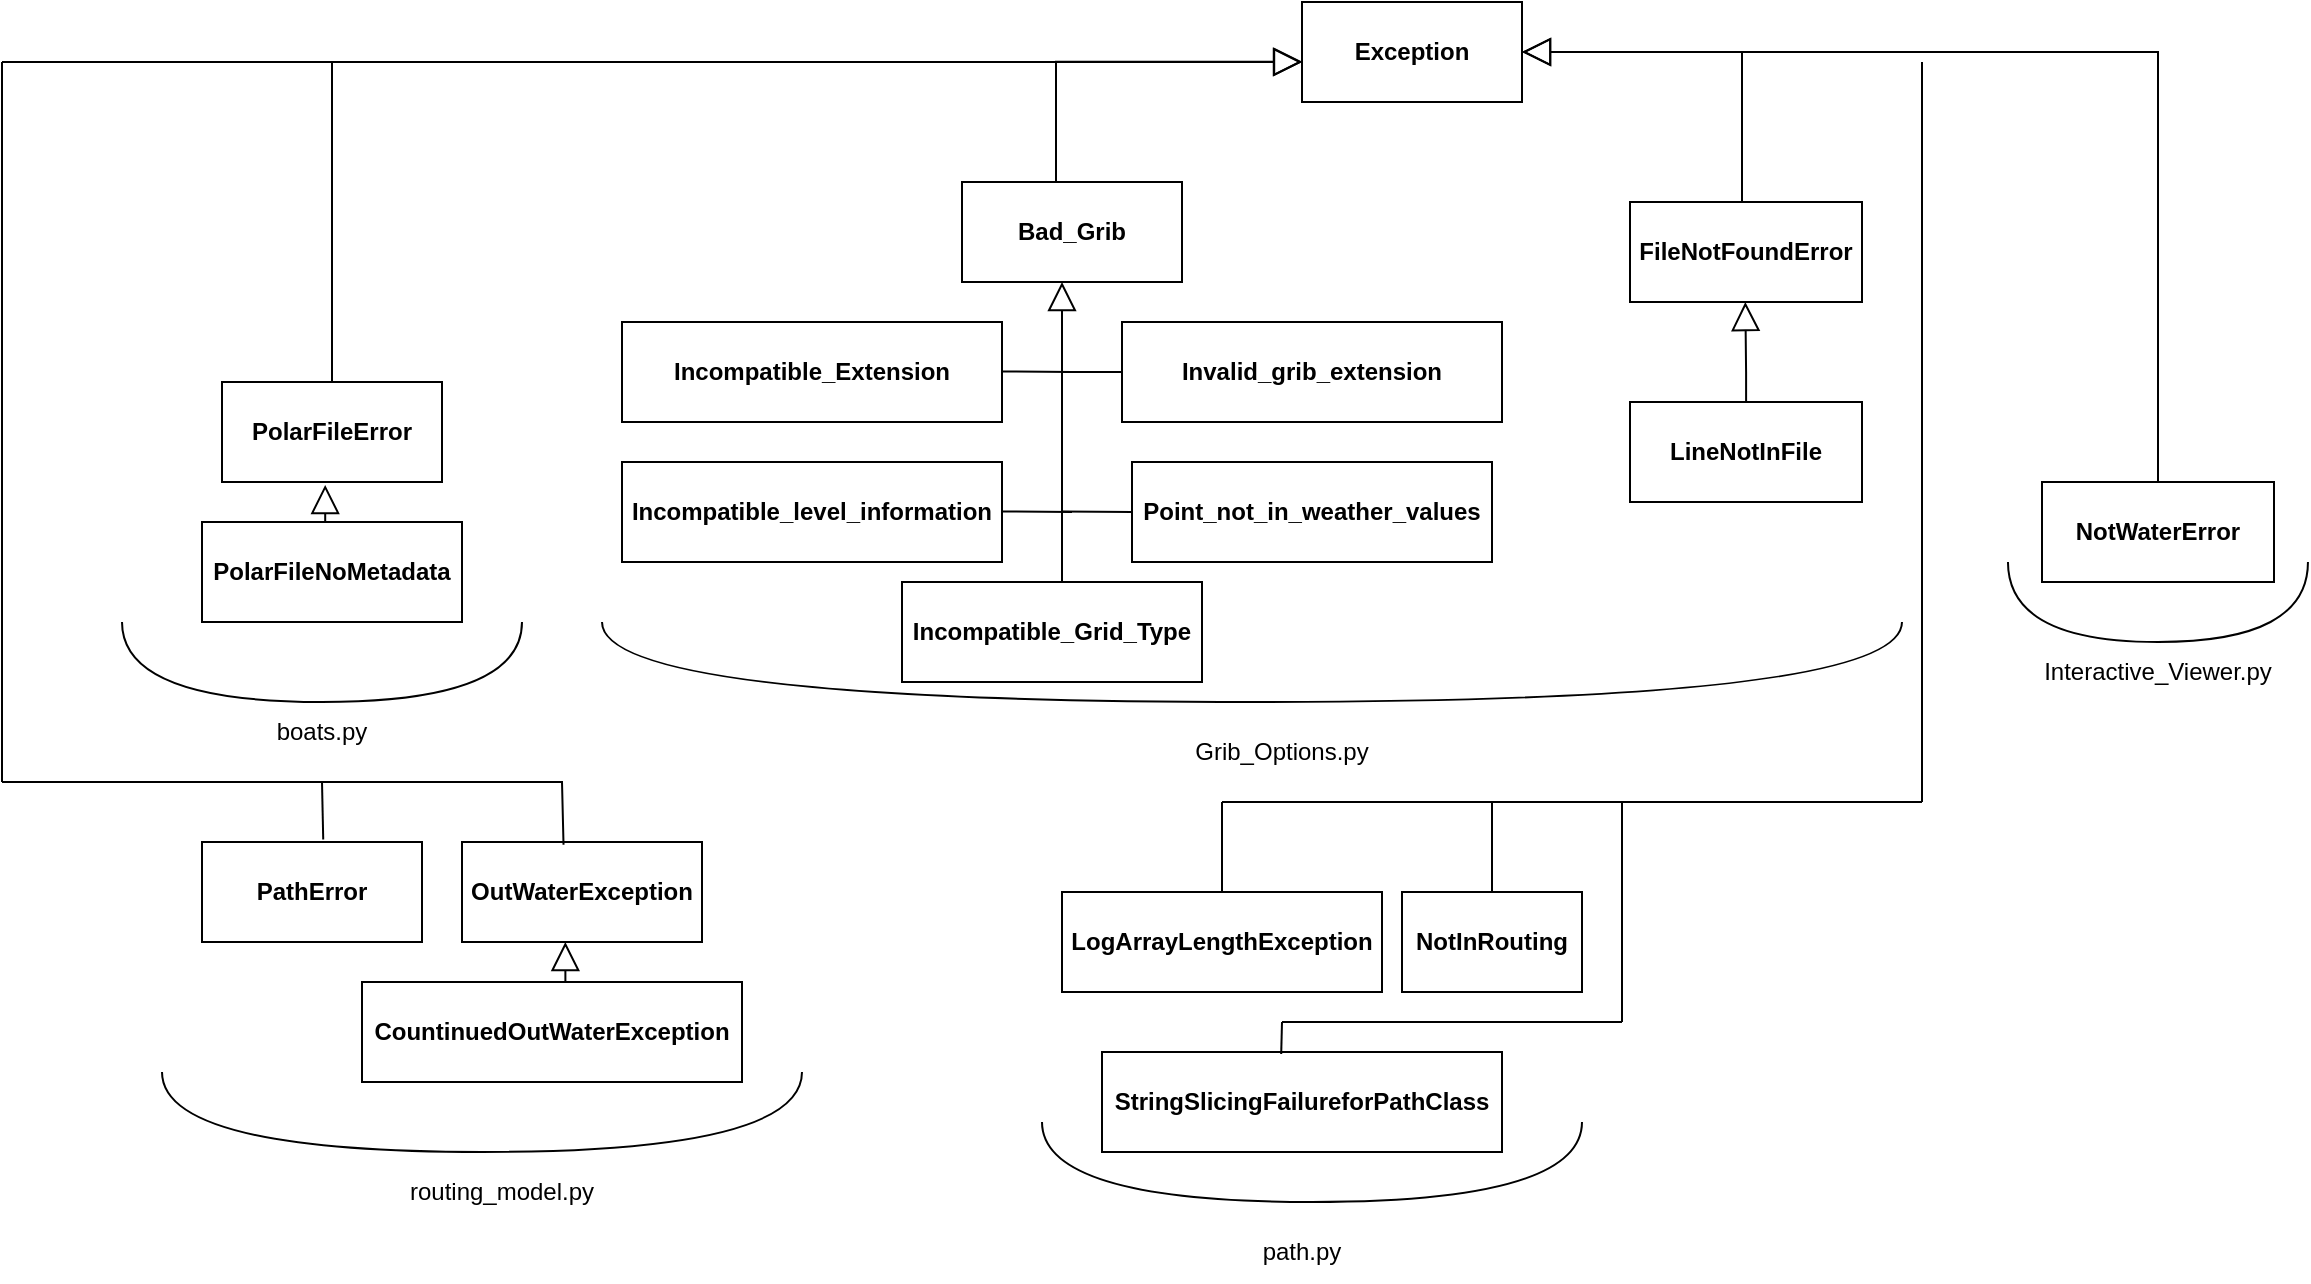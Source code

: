 <mxfile version="26.1.0">
  <diagram name="Page-1" id="_WHRkijlUbymSK9iW8bf">
    <mxGraphModel dx="2977" dy="870" grid="1" gridSize="10" guides="1" tooltips="1" connect="1" arrows="1" fold="1" page="1" pageScale="1" pageWidth="827" pageHeight="1169" math="0" shadow="0">
      <root>
        <mxCell id="0" />
        <mxCell id="1" parent="0" />
        <mxCell id="JvzSQyUE-LZRWF-UtXVo-18" value="&lt;b&gt;Exception&lt;/b&gt;" style="html=1;whiteSpace=wrap;" vertex="1" parent="1">
          <mxGeometry x="250" y="50" width="110" height="50" as="geometry" />
        </mxCell>
        <mxCell id="JvzSQyUE-LZRWF-UtXVo-19" value="&lt;b&gt;PolarFileError&lt;/b&gt;" style="html=1;whiteSpace=wrap;" vertex="1" parent="1">
          <mxGeometry x="-290" y="240" width="110" height="50" as="geometry" />
        </mxCell>
        <mxCell id="JvzSQyUE-LZRWF-UtXVo-20" value="&lt;b&gt;PolarFileNoMetadata&lt;/b&gt;" style="html=1;whiteSpace=wrap;" vertex="1" parent="1">
          <mxGeometry x="-300" y="310" width="130" height="50" as="geometry" />
        </mxCell>
        <mxCell id="JvzSQyUE-LZRWF-UtXVo-21" value="&lt;b&gt;Bad_Grib&lt;/b&gt;" style="html=1;whiteSpace=wrap;" vertex="1" parent="1">
          <mxGeometry x="80" y="140" width="110" height="50" as="geometry" />
        </mxCell>
        <mxCell id="JvzSQyUE-LZRWF-UtXVo-22" value="" style="endArrow=none;html=1;rounded=0;edgeStyle=orthogonalEdgeStyle;curved=1;" edge="1" parent="1">
          <mxGeometry width="50" height="50" relative="1" as="geometry">
            <mxPoint x="-340" y="360" as="sourcePoint" />
            <mxPoint x="-140" y="360" as="targetPoint" />
            <Array as="points">
              <mxPoint x="-340" y="400" />
              <mxPoint x="-140" y="400" />
            </Array>
          </mxGeometry>
        </mxCell>
        <mxCell id="JvzSQyUE-LZRWF-UtXVo-23" value="boats.py" style="text;html=1;align=center;verticalAlign=middle;whiteSpace=wrap;rounded=0;" vertex="1" parent="1">
          <mxGeometry x="-270" y="400" width="60" height="30" as="geometry" />
        </mxCell>
        <mxCell id="JvzSQyUE-LZRWF-UtXVo-24" value="&lt;b&gt;Incompatible_Extension&lt;/b&gt;" style="html=1;whiteSpace=wrap;" vertex="1" parent="1">
          <mxGeometry x="-90" y="210" width="190" height="50" as="geometry" />
        </mxCell>
        <mxCell id="JvzSQyUE-LZRWF-UtXVo-25" value="&lt;b&gt;Incompati&lt;/b&gt;&lt;span style=&quot;color: rgba(0, 0, 0, 0); font-family: monospace; font-size: 0px; text-align: start; text-wrap-mode: nowrap;&quot;&gt;%3CmxGraphModel%3E%3Croot%3E%3CmxCell%20id%3D%220%22%2F%3E%3CmxCell%20id%3D%221%22%20parent%3D%220%22%2F%3E%3CmxCell%20id%3D%222%22%20value%3D%22%26lt%3Bb%26gt%3BIncompatible_Extension%26lt%3B%2Fb%26gt%3B%22%20style%3D%22html%3D1%3BwhiteSpace%3Dwrap%3B%22%20vertex%3D%221%22%20parent%3D%221%22%3E%3CmxGeometry%20x%3D%22-40%22%20y%3D%22310%22%20width%3D%22150%22%20height%3D%2250%22%20as%3D%22geometry%22%2F%3E%3C%2FmxCell%3E%3C%2Froot%3E%3C%2FmxGraphModel%3E&lt;/span&gt;&lt;b&gt;ble_Grid_Type&lt;/b&gt;" style="html=1;whiteSpace=wrap;" vertex="1" parent="1">
          <mxGeometry x="50" y="340" width="150" height="50" as="geometry" />
        </mxCell>
        <mxCell id="JvzSQyUE-LZRWF-UtXVo-26" value="&lt;b&gt;Incompati&lt;/b&gt;&lt;span style=&quot;color: rgba(0, 0, 0, 0); font-family: monospace; font-size: 0px; text-align: start; text-wrap-mode: nowrap;&quot;&gt;%3CmxGraphModel%3E%3Croot%3E%3CmxCell%20id%3D%220%22%2F%3E%3CmxCell%20id%3D%221%22%20parent%3D%220%22%2F%3E%3CmxCell%20id%3D%222%22%20value%3D%22%26lt%3Bb%26gt%3BIncompatible_Extension%26lt%3B%2Fb%26gt%3B%22%20style%3D%22html%3D1%3BwhiteSpace%3Dwrap%3B%22%20vertex%3D%221%22%20parent%3D%221%22%3E%3CmxGeometry%20x%3D%22-40%22%20y%3D%22310%22%20width%3D%22150%22%20height%3D%2250%22%20as%3D%22geometry%22%2F%3E%3C%2FmxCell%3E%3C%2Froot%3E%3C%2FmxGraphModel%3E&lt;/span&gt;&lt;b&gt;ble_level_information&lt;/b&gt;" style="html=1;whiteSpace=wrap;" vertex="1" parent="1">
          <mxGeometry x="-90" y="280" width="190" height="50" as="geometry" />
        </mxCell>
        <mxCell id="JvzSQyUE-LZRWF-UtXVo-27" value="&lt;b&gt;Point_not_in_weather_values&lt;/b&gt;" style="html=1;whiteSpace=wrap;" vertex="1" parent="1">
          <mxGeometry x="165" y="280" width="180" height="50" as="geometry" />
        </mxCell>
        <mxCell id="JvzSQyUE-LZRWF-UtXVo-29" value="&lt;b&gt;Invalid_grib_extension&lt;/b&gt;" style="html=1;whiteSpace=wrap;" vertex="1" parent="1">
          <mxGeometry x="160" y="210" width="190" height="50" as="geometry" />
        </mxCell>
        <mxCell id="JvzSQyUE-LZRWF-UtXVo-30" value="&lt;b&gt;FileNotFoundError&lt;/b&gt;" style="html=1;whiteSpace=wrap;" vertex="1" parent="1">
          <mxGeometry x="414" y="150" width="116" height="50" as="geometry" />
        </mxCell>
        <mxCell id="JvzSQyUE-LZRWF-UtXVo-31" value="&lt;b&gt;LineNotInFile&lt;/b&gt;" style="html=1;whiteSpace=wrap;" vertex="1" parent="1">
          <mxGeometry x="414" y="250" width="116" height="50" as="geometry" />
        </mxCell>
        <mxCell id="JvzSQyUE-LZRWF-UtXVo-32" value="" style="endArrow=none;html=1;rounded=0;edgeStyle=orthogonalEdgeStyle;curved=1;" edge="1" parent="1">
          <mxGeometry width="50" height="50" relative="1" as="geometry">
            <mxPoint x="-100" y="360" as="sourcePoint" />
            <mxPoint x="550" y="360" as="targetPoint" />
            <Array as="points">
              <mxPoint x="-100" y="400" />
              <mxPoint x="550" y="400" />
            </Array>
          </mxGeometry>
        </mxCell>
        <mxCell id="JvzSQyUE-LZRWF-UtXVo-33" value="Grib_Options.py" style="text;html=1;align=center;verticalAlign=middle;whiteSpace=wrap;rounded=0;" vertex="1" parent="1">
          <mxGeometry x="210" y="410" width="60" height="30" as="geometry" />
        </mxCell>
        <mxCell id="JvzSQyUE-LZRWF-UtXVo-34" value="&lt;b&gt;NotWaterError&lt;/b&gt;" style="html=1;whiteSpace=wrap;" vertex="1" parent="1">
          <mxGeometry x="620" y="290" width="116" height="50" as="geometry" />
        </mxCell>
        <mxCell id="JvzSQyUE-LZRWF-UtXVo-35" value="&lt;b&gt;LogArrayLengthException&lt;/b&gt;" style="html=1;whiteSpace=wrap;" vertex="1" parent="1">
          <mxGeometry x="130" y="495" width="160" height="50" as="geometry" />
        </mxCell>
        <mxCell id="JvzSQyUE-LZRWF-UtXVo-36" value="&lt;b&gt;NotInRouting&lt;/b&gt;" style="html=1;whiteSpace=wrap;" vertex="1" parent="1">
          <mxGeometry x="300" y="495" width="90" height="50" as="geometry" />
        </mxCell>
        <mxCell id="JvzSQyUE-LZRWF-UtXVo-37" value="&lt;b&gt;StringSlicingFailureforPathClass&lt;/b&gt;" style="html=1;whiteSpace=wrap;" vertex="1" parent="1">
          <mxGeometry x="150" y="575" width="200" height="50" as="geometry" />
        </mxCell>
        <mxCell id="JvzSQyUE-LZRWF-UtXVo-38" value="" style="endArrow=none;html=1;rounded=0;edgeStyle=orthogonalEdgeStyle;curved=1;" edge="1" parent="1">
          <mxGeometry width="50" height="50" relative="1" as="geometry">
            <mxPoint x="602.98" y="330" as="sourcePoint" />
            <mxPoint x="752.98" y="330" as="targetPoint" />
            <Array as="points">
              <mxPoint x="602.98" y="330" />
              <mxPoint x="602.98" y="370" />
              <mxPoint x="752.98" y="370" />
            </Array>
          </mxGeometry>
        </mxCell>
        <mxCell id="JvzSQyUE-LZRWF-UtXVo-39" value="Interactive_Viewer.py" style="text;html=1;align=center;verticalAlign=middle;whiteSpace=wrap;rounded=0;" vertex="1" parent="1">
          <mxGeometry x="648" y="370" width="60" height="30" as="geometry" />
        </mxCell>
        <mxCell id="JvzSQyUE-LZRWF-UtXVo-40" value="" style="endArrow=none;html=1;rounded=0;edgeStyle=orthogonalEdgeStyle;curved=1;" edge="1" parent="1">
          <mxGeometry width="50" height="50" relative="1" as="geometry">
            <mxPoint x="120" y="610" as="sourcePoint" />
            <mxPoint x="390" y="610" as="targetPoint" />
            <Array as="points">
              <mxPoint x="120" y="650" />
              <mxPoint x="390" y="650" />
              <mxPoint x="390" y="610" />
            </Array>
          </mxGeometry>
        </mxCell>
        <mxCell id="JvzSQyUE-LZRWF-UtXVo-41" value="path.py" style="text;html=1;align=center;verticalAlign=middle;whiteSpace=wrap;rounded=0;" vertex="1" parent="1">
          <mxGeometry x="220" y="660" width="60" height="30" as="geometry" />
        </mxCell>
        <mxCell id="JvzSQyUE-LZRWF-UtXVo-42" value="&lt;b&gt;PathError&lt;/b&gt;" style="html=1;whiteSpace=wrap;" vertex="1" parent="1">
          <mxGeometry x="-300" y="470" width="110" height="50" as="geometry" />
        </mxCell>
        <mxCell id="JvzSQyUE-LZRWF-UtXVo-43" value="&lt;b&gt;OutWaterException&lt;/b&gt;" style="html=1;whiteSpace=wrap;" vertex="1" parent="1">
          <mxGeometry x="-170" y="470" width="120" height="50" as="geometry" />
        </mxCell>
        <mxCell id="JvzSQyUE-LZRWF-UtXVo-44" value="&lt;b&gt;CountinuedOutWaterException&lt;/b&gt;" style="html=1;whiteSpace=wrap;" vertex="1" parent="1">
          <mxGeometry x="-220" y="540" width="190" height="50" as="geometry" />
        </mxCell>
        <mxCell id="JvzSQyUE-LZRWF-UtXVo-46" value="" style="endArrow=none;html=1;rounded=0;edgeStyle=orthogonalEdgeStyle;curved=1;" edge="1" parent="1">
          <mxGeometry width="50" height="50" relative="1" as="geometry">
            <mxPoint x="-320" y="585" as="sourcePoint" />
            <mxPoint y="585" as="targetPoint" />
            <Array as="points">
              <mxPoint x="-320" y="625" />
              <mxPoint y="625" />
            </Array>
          </mxGeometry>
        </mxCell>
        <mxCell id="JvzSQyUE-LZRWF-UtXVo-47" value="routing_model.py" style="text;html=1;align=center;verticalAlign=middle;whiteSpace=wrap;rounded=0;" vertex="1" parent="1">
          <mxGeometry x="-180" y="630" width="60" height="30" as="geometry" />
        </mxCell>
        <mxCell id="JvzSQyUE-LZRWF-UtXVo-50" value="" style="endArrow=block;dashed=0;endFill=0;endSize=12;html=1;rounded=0;exitX=0.5;exitY=0;exitDx=0;exitDy=0;edgeStyle=orthogonalEdgeStyle;" edge="1" parent="1" source="JvzSQyUE-LZRWF-UtXVo-25">
          <mxGeometry width="160" relative="1" as="geometry">
            <mxPoint x="210" y="210" as="sourcePoint" />
            <mxPoint x="130" y="190" as="targetPoint" />
            <Array as="points">
              <mxPoint x="130" y="340" />
            </Array>
          </mxGeometry>
        </mxCell>
        <mxCell id="JvzSQyUE-LZRWF-UtXVo-52" value="" style="endArrow=none;html=1;rounded=0;" edge="1" parent="1" target="JvzSQyUE-LZRWF-UtXVo-29">
          <mxGeometry width="50" height="50" relative="1" as="geometry">
            <mxPoint x="130" y="235" as="sourcePoint" />
            <mxPoint x="300" y="320" as="targetPoint" />
          </mxGeometry>
        </mxCell>
        <mxCell id="JvzSQyUE-LZRWF-UtXVo-53" value="" style="endArrow=none;html=1;rounded=0;entryX=0;entryY=0.5;entryDx=0;entryDy=0;" edge="1" parent="1" target="JvzSQyUE-LZRWF-UtXVo-27">
          <mxGeometry width="50" height="50" relative="1" as="geometry">
            <mxPoint x="130" y="304.73" as="sourcePoint" />
            <mxPoint x="160" y="304.73" as="targetPoint" />
          </mxGeometry>
        </mxCell>
        <mxCell id="JvzSQyUE-LZRWF-UtXVo-54" value="" style="endArrow=none;html=1;rounded=0;entryX=0;entryY=0.5;entryDx=0;entryDy=0;" edge="1" parent="1">
          <mxGeometry width="50" height="50" relative="1" as="geometry">
            <mxPoint x="100" y="304.73" as="sourcePoint" />
            <mxPoint x="135" y="305" as="targetPoint" />
          </mxGeometry>
        </mxCell>
        <mxCell id="JvzSQyUE-LZRWF-UtXVo-55" value="" style="endArrow=none;html=1;rounded=0;entryX=0;entryY=0.5;entryDx=0;entryDy=0;" edge="1" parent="1">
          <mxGeometry width="50" height="50" relative="1" as="geometry">
            <mxPoint x="100" y="234.73" as="sourcePoint" />
            <mxPoint x="135" y="235" as="targetPoint" />
          </mxGeometry>
        </mxCell>
        <mxCell id="JvzSQyUE-LZRWF-UtXVo-56" value="" style="endArrow=block;dashed=0;endFill=0;endSize=12;html=1;rounded=0;exitX=0.5;exitY=0;exitDx=0;exitDy=0;edgeStyle=orthogonalEdgeStyle;entryX=0.002;entryY=0.598;entryDx=0;entryDy=0;entryPerimeter=0;" edge="1" parent="1" target="JvzSQyUE-LZRWF-UtXVo-18">
          <mxGeometry width="160" relative="1" as="geometry">
            <mxPoint x="122.5" y="139.94" as="sourcePoint" />
            <mxPoint x="127.5" y="-10.06" as="targetPoint" />
            <Array as="points">
              <mxPoint x="127" y="140" />
              <mxPoint x="127" y="80" />
            </Array>
          </mxGeometry>
        </mxCell>
        <mxCell id="JvzSQyUE-LZRWF-UtXVo-57" value="" style="endArrow=block;dashed=0;endFill=0;endSize=12;html=1;rounded=0;exitX=0.5;exitY=0;exitDx=0;exitDy=0;edgeStyle=orthogonalEdgeStyle;" edge="1" parent="1" source="JvzSQyUE-LZRWF-UtXVo-19">
          <mxGeometry width="160" relative="1" as="geometry">
            <mxPoint x="122.5" y="139.99" as="sourcePoint" />
            <mxPoint x="250" y="80" as="targetPoint" />
            <Array as="points">
              <mxPoint x="-235" y="80" />
              <mxPoint x="250" y="80" />
            </Array>
          </mxGeometry>
        </mxCell>
        <mxCell id="JvzSQyUE-LZRWF-UtXVo-58" value="" style="endArrow=block;dashed=0;endFill=0;endSize=12;html=1;rounded=0;exitX=0.5;exitY=0;exitDx=0;exitDy=0;edgeStyle=orthogonalEdgeStyle;entryX=0.469;entryY=1.029;entryDx=0;entryDy=0;entryPerimeter=0;" edge="1" parent="1" source="JvzSQyUE-LZRWF-UtXVo-20" target="JvzSQyUE-LZRWF-UtXVo-19">
          <mxGeometry width="160" relative="1" as="geometry">
            <mxPoint x="-242.53" y="430" as="sourcePoint" />
            <mxPoint x="-237.53" y="280" as="targetPoint" />
            <Array as="points">
              <mxPoint x="-238" y="310" />
            </Array>
          </mxGeometry>
        </mxCell>
        <mxCell id="JvzSQyUE-LZRWF-UtXVo-59" value="" style="endArrow=block;dashed=0;endFill=0;endSize=12;html=1;rounded=0;edgeStyle=orthogonalEdgeStyle;entryX=1;entryY=0.5;entryDx=0;entryDy=0;" edge="1" parent="1" target="JvzSQyUE-LZRWF-UtXVo-18">
          <mxGeometry width="160" relative="1" as="geometry">
            <mxPoint x="470" y="150" as="sourcePoint" />
            <mxPoint x="260" y="85.05" as="targetPoint" />
            <Array as="points">
              <mxPoint x="470" y="75" />
            </Array>
          </mxGeometry>
        </mxCell>
        <mxCell id="JvzSQyUE-LZRWF-UtXVo-63" value="" style="endArrow=block;dashed=0;endFill=0;endSize=12;html=1;rounded=0;edgeStyle=orthogonalEdgeStyle;" edge="1" parent="1">
          <mxGeometry width="160" relative="1" as="geometry">
            <mxPoint x="470" y="250" as="sourcePoint" />
            <mxPoint x="471.67" y="200" as="targetPoint" />
            <Array as="points">
              <mxPoint x="472.04" y="235" />
              <mxPoint x="472.04" y="235" />
            </Array>
          </mxGeometry>
        </mxCell>
        <mxCell id="JvzSQyUE-LZRWF-UtXVo-64" value="" style="endArrow=block;dashed=0;endFill=0;endSize=12;html=1;rounded=0;edgeStyle=orthogonalEdgeStyle;" edge="1" parent="1">
          <mxGeometry width="160" relative="1" as="geometry">
            <mxPoint x="-118" y="540" as="sourcePoint" />
            <mxPoint x="-118.33" y="520" as="targetPoint" />
            <Array as="points">
              <mxPoint x="-120" y="540" />
              <mxPoint x="-118" y="540" />
              <mxPoint x="-118" y="555" />
            </Array>
          </mxGeometry>
        </mxCell>
        <mxCell id="JvzSQyUE-LZRWF-UtXVo-67" value="" style="endArrow=none;html=1;rounded=0;entryX=0.423;entryY=0.028;entryDx=0;entryDy=0;entryPerimeter=0;" edge="1" parent="1" target="JvzSQyUE-LZRWF-UtXVo-43">
          <mxGeometry width="50" height="50" relative="1" as="geometry">
            <mxPoint x="-400" y="440" as="sourcePoint" />
            <mxPoint x="-110" y="440" as="targetPoint" />
            <Array as="points">
              <mxPoint x="-120" y="440" />
            </Array>
          </mxGeometry>
        </mxCell>
        <mxCell id="JvzSQyUE-LZRWF-UtXVo-68" value="" style="endArrow=none;html=1;rounded=0;entryX=0.551;entryY=-0.024;entryDx=0;entryDy=0;entryPerimeter=0;" edge="1" parent="1" target="JvzSQyUE-LZRWF-UtXVo-42">
          <mxGeometry width="50" height="50" relative="1" as="geometry">
            <mxPoint x="-240" y="440" as="sourcePoint" />
            <mxPoint x="175" y="315" as="targetPoint" />
          </mxGeometry>
        </mxCell>
        <mxCell id="JvzSQyUE-LZRWF-UtXVo-69" value="" style="endArrow=none;html=1;rounded=0;" edge="1" parent="1">
          <mxGeometry width="50" height="50" relative="1" as="geometry">
            <mxPoint x="-400" y="440" as="sourcePoint" />
            <mxPoint x="-400" y="80" as="targetPoint" />
          </mxGeometry>
        </mxCell>
        <mxCell id="JvzSQyUE-LZRWF-UtXVo-70" value="" style="endArrow=none;html=1;rounded=0;" edge="1" parent="1">
          <mxGeometry width="50" height="50" relative="1" as="geometry">
            <mxPoint x="-230" y="80" as="sourcePoint" />
            <mxPoint x="-400" y="80" as="targetPoint" />
          </mxGeometry>
        </mxCell>
        <mxCell id="JvzSQyUE-LZRWF-UtXVo-71" value="" style="endArrow=block;dashed=0;endFill=0;endSize=12;html=1;rounded=0;edgeStyle=orthogonalEdgeStyle;entryX=1;entryY=0.5;entryDx=0;entryDy=0;exitX=0.5;exitY=0;exitDx=0;exitDy=0;" edge="1" parent="1" source="JvzSQyUE-LZRWF-UtXVo-34">
          <mxGeometry width="160" relative="1" as="geometry">
            <mxPoint x="470" y="150" as="sourcePoint" />
            <mxPoint x="360" y="75" as="targetPoint" />
            <Array as="points">
              <mxPoint x="678" y="75" />
            </Array>
          </mxGeometry>
        </mxCell>
        <mxCell id="JvzSQyUE-LZRWF-UtXVo-72" value="" style="endArrow=none;html=1;rounded=0;" edge="1" parent="1">
          <mxGeometry width="50" height="50" relative="1" as="geometry">
            <mxPoint x="560" y="80" as="sourcePoint" />
            <mxPoint x="560" y="450" as="targetPoint" />
          </mxGeometry>
        </mxCell>
        <mxCell id="JvzSQyUE-LZRWF-UtXVo-73" value="" style="endArrow=none;html=1;rounded=0;" edge="1" parent="1">
          <mxGeometry width="50" height="50" relative="1" as="geometry">
            <mxPoint x="210" y="450" as="sourcePoint" />
            <mxPoint x="560" y="450" as="targetPoint" />
          </mxGeometry>
        </mxCell>
        <mxCell id="JvzSQyUE-LZRWF-UtXVo-74" value="" style="endArrow=none;html=1;rounded=0;exitX=0.5;exitY=0;exitDx=0;exitDy=0;" edge="1" parent="1" source="JvzSQyUE-LZRWF-UtXVo-35">
          <mxGeometry width="50" height="50" relative="1" as="geometry">
            <mxPoint x="140" y="314.73" as="sourcePoint" />
            <mxPoint x="210" y="450" as="targetPoint" />
          </mxGeometry>
        </mxCell>
        <mxCell id="JvzSQyUE-LZRWF-UtXVo-76" value="" style="endArrow=none;html=1;rounded=0;exitX=0.5;exitY=0;exitDx=0;exitDy=0;" edge="1" parent="1">
          <mxGeometry width="50" height="50" relative="1" as="geometry">
            <mxPoint x="345" y="495" as="sourcePoint" />
            <mxPoint x="345" y="450" as="targetPoint" />
          </mxGeometry>
        </mxCell>
        <mxCell id="JvzSQyUE-LZRWF-UtXVo-77" value="" style="endArrow=none;html=1;rounded=0;" edge="1" parent="1">
          <mxGeometry width="50" height="50" relative="1" as="geometry">
            <mxPoint x="410" y="560" as="sourcePoint" />
            <mxPoint x="410" y="450" as="targetPoint" />
          </mxGeometry>
        </mxCell>
        <mxCell id="JvzSQyUE-LZRWF-UtXVo-78" value="" style="endArrow=none;html=1;rounded=0;" edge="1" parent="1">
          <mxGeometry width="50" height="50" relative="1" as="geometry">
            <mxPoint x="410" y="560" as="sourcePoint" />
            <mxPoint x="240" y="560" as="targetPoint" />
          </mxGeometry>
        </mxCell>
        <mxCell id="JvzSQyUE-LZRWF-UtXVo-79" value="" style="endArrow=none;html=1;rounded=0;exitX=0.448;exitY=0.019;exitDx=0;exitDy=0;exitPerimeter=0;" edge="1" parent="1" source="JvzSQyUE-LZRWF-UtXVo-37">
          <mxGeometry width="50" height="50" relative="1" as="geometry">
            <mxPoint x="220" y="505" as="sourcePoint" />
            <mxPoint x="240" y="560" as="targetPoint" />
          </mxGeometry>
        </mxCell>
      </root>
    </mxGraphModel>
  </diagram>
</mxfile>
